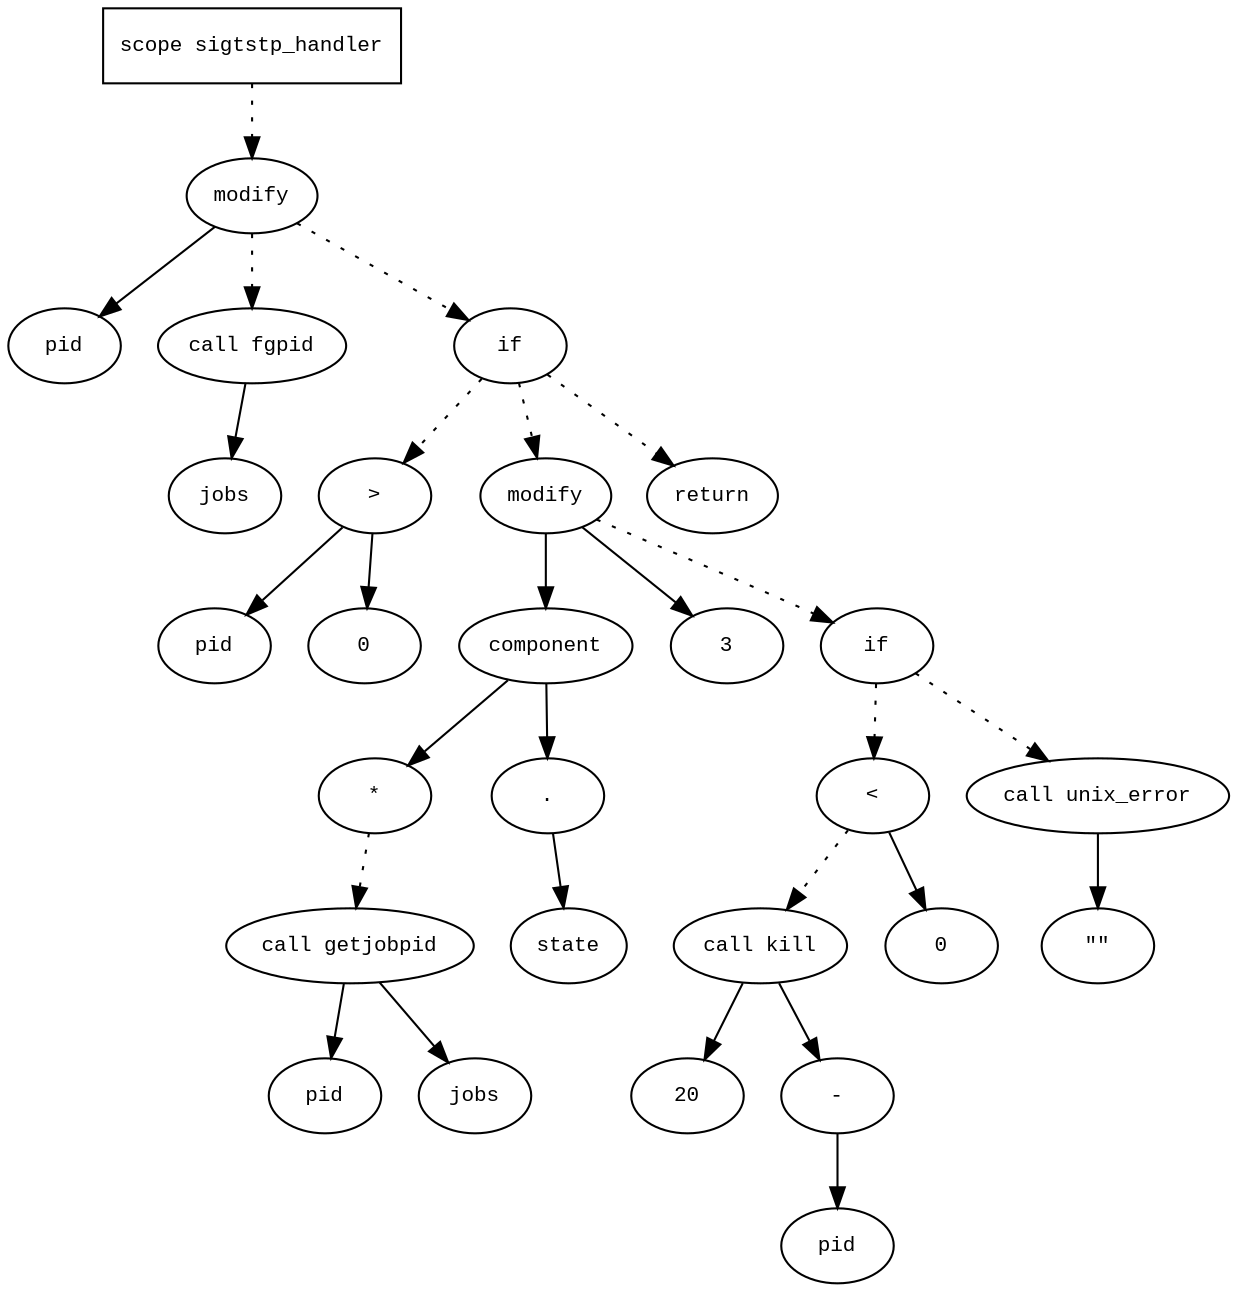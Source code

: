 digraph AST {
  graph [fontname="Times New Roman",fontsize=10];
  node  [fontname="Courier New",fontsize=10];
  edge  [fontname="Times New Roman",fontsize=10];

  node1 [label="scope sigtstp_handler",shape=box];
  node2 [label="modify",shape=ellipse];
  node3 [label="pid",shape=ellipse];
  node2 -> node3;
  node4 [label="call fgpid",shape=ellipse];
  node5 [label="jobs",shape=ellipse];
  node4 -> node5;
  node2 -> node4 [style=dotted];
  node1 -> node2 [style=dotted];
  node6 [label="if",shape=ellipse];
  node2 -> node6 [style=dotted];
  node7 [label=">",shape=ellipse];
  node8 [label="pid",shape=ellipse];
  node7 -> node8;
  node9 [label="0",shape=ellipse];
  node7 -> node9;
  node6 -> node7 [style=dotted];
  node10 [label="modify",shape=ellipse];
  node11 [label="component",shape=ellipse];
  node10 -> node11;
  node12 [label="*",shape=ellipse];
  node13 [label="call getjobpid",shape=ellipse];
  node14 [label="pid",shape=ellipse];
  node13 -> node14;
  node15 [label="jobs",shape=ellipse];
  node13 -> node15;
  node12 -> node13 [style=dotted];
  node11 -> node12;
  node16 [label=".",shape=ellipse];
  node11 -> node16;
  node17 [label="state",shape=ellipse];
  node16 -> node17;
  node18 [label="3",shape=ellipse];
  node10 -> node18;
  node6 -> node10 [style=dotted];
  node19 [label="if",shape=ellipse];
  node10 -> node19 [style=dotted];
  node20 [label="<",shape=ellipse];
  node21 [label="call kill",shape=ellipse];
  node22 [label="20",shape=ellipse];
  node21 -> node22;
  node23 [label="-",shape=ellipse];
  node24 [label="pid",shape=ellipse];
  node23 -> node24;
  node21 -> node23;
  node20 -> node21 [style=dotted];
  node25 [label="0",shape=ellipse];
  node20 -> node25;
  node19 -> node20 [style=dotted];
  node26 [label="call unix_error",shape=ellipse];
  node27 [label="\"\"",shape=ellipse];
  node26 -> node27;
  node19 -> node26 [style=dotted];
  node28 [label="return",shape=ellipse];
  node6 -> node28 [style=dotted];
} 